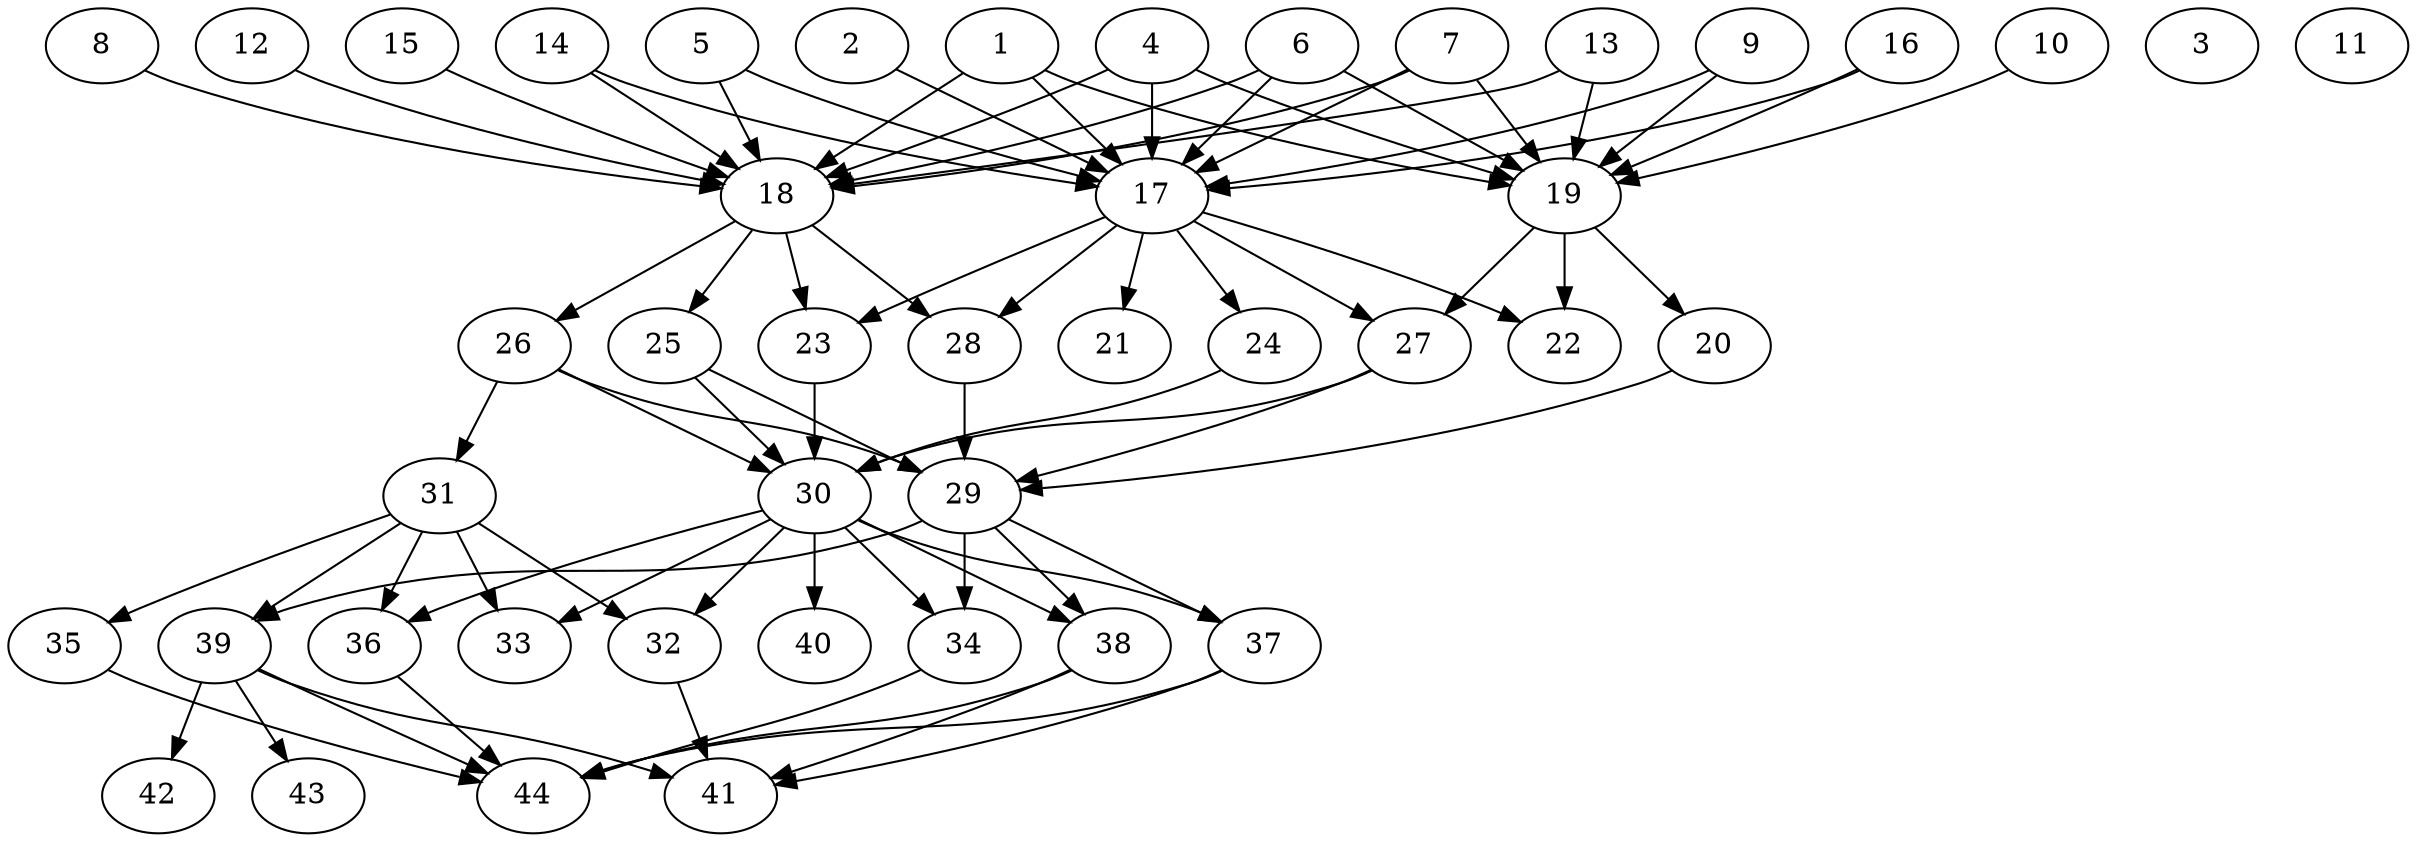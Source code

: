 // DAG (tier=3-complex, mode=compute, n=44, ccr=0.482, fat=0.721, density=0.639, regular=0.204, jump=0.270, mindata=1048576, maxdata=16777216)
// DAG automatically generated by daggen at Sun Aug 24 16:33:34 2025
// /home/ermia/Project/Environments/daggen/bin/daggen --dot --ccr 0.482 --fat 0.721 --regular 0.204 --density 0.639 --jump 0.270 --mindata 1048576 --maxdata 16777216 -n 44 
digraph G {
  1 [size="1581044828190209536", alpha="0.00", expect_size="790522414095104768"]
  1 -> 17 [size ="1340668706291712"]
  1 -> 18 [size ="1340668706291712"]
  1 -> 19 [size ="1340668706291712"]
  2 [size="60465725130592800", alpha="0.14", expect_size="30232862565296400"]
  2 -> 17 [size ="1781019262844928"]
  3 [size="32236130133960818688", alpha="0.11", expect_size="16118065066980409344"]
  4 [size="73086642203538751488", alpha="0.08", expect_size="36543321101769375744"]
  4 -> 17 [size ="139845552832512"]
  4 -> 18 [size ="139845552832512"]
  4 -> 19 [size ="139845552832512"]
  5 [size="1358222784869870", alpha="0.07", expect_size="679111392434935"]
  5 -> 17 [size ="30474437132288"]
  5 -> 18 [size ="30474437132288"]
  6 [size="257515829782200188928", alpha="0.06", expect_size="128757914891100094464"]
  6 -> 17 [size ="323811752804352"]
  6 -> 18 [size ="323811752804352"]
  6 -> 19 [size ="323811752804352"]
  7 [size="1365420326280648196096", alpha="0.19", expect_size="682710163140324098048"]
  7 -> 17 [size ="984617528066048"]
  7 -> 18 [size ="984617528066048"]
  7 -> 19 [size ="984617528066048"]
  8 [size="865081383300871936", alpha="0.03", expect_size="432540691650435968"]
  8 -> 18 [size ="452926984159232"]
  9 [size="106600651228663504", alpha="0.16", expect_size="53300325614331752"]
  9 -> 17 [size ="1874122476879872"]
  9 -> 19 [size ="1874122476879872"]
  10 [size="10273086176080956", alpha="0.09", expect_size="5136543088040478"]
  10 -> 19 [size ="321211074609152"]
  11 [size="138483814841610480", alpha="0.08", expect_size="69241907420805240"]
  12 [size="2361733769884336128000", alpha="0.17", expect_size="1180866884942168064000"]
  12 -> 18 [size ="1418765480755200"]
  13 [size="1643964221134915328", alpha="0.03", expect_size="821982110567457664"]
  13 -> 18 [size ="1569175772332032"]
  13 -> 19 [size ="1569175772332032"]
  14 [size="449283350109958272", alpha="0.17", expect_size="224641675054979136"]
  14 -> 17 [size ="163734924296192"]
  14 -> 18 [size ="163734924296192"]
  15 [size="804888627258577280", alpha="0.15", expect_size="402444313629288640"]
  15 -> 18 [size ="333049556369408"]
  16 [size="660950365719965952", alpha="0.06", expect_size="330475182859982976"]
  16 -> 17 [size ="458491525332992"]
  16 -> 19 [size ="458491525332992"]
  17 [size="165666746687396576", alpha="0.13", expect_size="82833373343698288"]
  17 -> 21 [size ="256345659932672"]
  17 -> 22 [size ="256345659932672"]
  17 -> 23 [size ="256345659932672"]
  17 -> 24 [size ="256345659932672"]
  17 -> 27 [size ="256345659932672"]
  17 -> 28 [size ="256345659932672"]
  18 [size="29973263849194156", alpha="0.15", expect_size="14986631924597078"]
  18 -> 23 [size ="734608555507712"]
  18 -> 25 [size ="734608555507712"]
  18 -> 26 [size ="734608555507712"]
  18 -> 28 [size ="734608555507712"]
  19 [size="23881620128955116", alpha="0.11", expect_size="11940810064477558"]
  19 -> 20 [size ="1467172782080000"]
  19 -> 22 [size ="1467172782080000"]
  19 -> 27 [size ="1467172782080000"]
  20 [size="2517959459672224", alpha="0.03", expect_size="1258979729836112"]
  20 -> 29 [size ="293692623552512"]
  21 [size="8645125003728373", alpha="0.10", expect_size="4322562501864186"]
  22 [size="1791917155696545024", alpha="0.18", expect_size="895958577848272512"]
  23 [size="13176990036189812", alpha="0.00", expect_size="6588495018094906"]
  23 -> 30 [size ="860982909861888"]
  24 [size="1397681868726634240", alpha="0.17", expect_size="698840934363317120"]
  24 -> 30 [size ="754523882651648"]
  25 [size="1646268947065978486784", alpha="0.05", expect_size="823134473532989243392"]
  25 -> 29 [size ="1115382546956288"]
  25 -> 30 [size ="1115382546956288"]
  26 [size="657225494530820", alpha="0.16", expect_size="328612747265410"]
  26 -> 29 [size ="16347853488128"]
  26 -> 30 [size ="16347853488128"]
  26 -> 31 [size ="16347853488128"]
  27 [size="1914961304486089326592", alpha="0.01", expect_size="957480652243044663296"]
  27 -> 29 [size ="1233663329042432"]
  27 -> 30 [size ="1233663329042432"]
  28 [size="6001151401378462", alpha="0.09", expect_size="3000575700689231"]
  28 -> 29 [size ="113046903062528"]
  29 [size="14387013778801378", alpha="0.19", expect_size="7193506889400689"]
  29 -> 34 [size ="407292285550592"]
  29 -> 37 [size ="407292285550592"]
  29 -> 38 [size ="407292285550592"]
  29 -> 39 [size ="407292285550592"]
  30 [size="5031660756692712", alpha="0.17", expect_size="2515830378346356"]
  30 -> 32 [size ="224044821512192"]
  30 -> 33 [size ="224044821512192"]
  30 -> 34 [size ="224044821512192"]
  30 -> 36 [size ="224044821512192"]
  30 -> 37 [size ="224044821512192"]
  30 -> 38 [size ="224044821512192"]
  30 -> 40 [size ="224044821512192"]
  31 [size="642426913769379456", alpha="0.19", expect_size="321213456884689728"]
  31 -> 32 [size ="410220119457792"]
  31 -> 33 [size ="410220119457792"]
  31 -> 35 [size ="410220119457792"]
  31 -> 36 [size ="410220119457792"]
  31 -> 39 [size ="410220119457792"]
  32 [size="4832157593579290624", alpha="0.14", expect_size="2416078796789645312"]
  32 -> 41 [size ="22865676075008"]
  33 [size="1359756777915380924416", alpha="0.13", expect_size="679878388957690462208"]
  34 [size="4596636212976125952", alpha="0.11", expect_size="2298318106488062976"]
  34 -> 44 [size ="1598684345139200"]
  35 [size="3129574990848000", alpha="0.05", expect_size="1564787495424000"]
  35 -> 44 [size ="54975581388800"]
  36 [size="56855452230865392", alpha="0.01", expect_size="28427726115432696"]
  36 -> 44 [size ="1099767480320000"]
  37 [size="424733029987225536", alpha="0.11", expect_size="212366514993612768"]
  37 -> 41 [size ="221968741695488"]
  37 -> 44 [size ="221968741695488"]
  38 [size="4585991004233626624", alpha="0.05", expect_size="2292995502116813312"]
  38 -> 41 [size ="1775401101688832"]
  38 -> 44 [size ="1775401101688832"]
  39 [size="185851897328338731008", alpha="0.07", expect_size="92925948664169365504"]
  39 -> 41 [size ="260536147116032"]
  39 -> 42 [size ="260536147116032"]
  39 -> 43 [size ="260536147116032"]
  39 -> 44 [size ="260536147116032"]
  40 [size="36278256842869864", alpha="0.02", expect_size="18139128421434932"]
  41 [size="122572683367126401024", alpha="0.02", expect_size="61286341683563200512"]
  42 [size="2164202393462015744", alpha="0.01", expect_size="1082101196731007872"]
  43 [size="27091687590003212288", alpha="0.16", expect_size="13545843795001606144"]
  44 [size="1973822685184000000", alpha="0.06", expect_size="986911342592000000"]
}